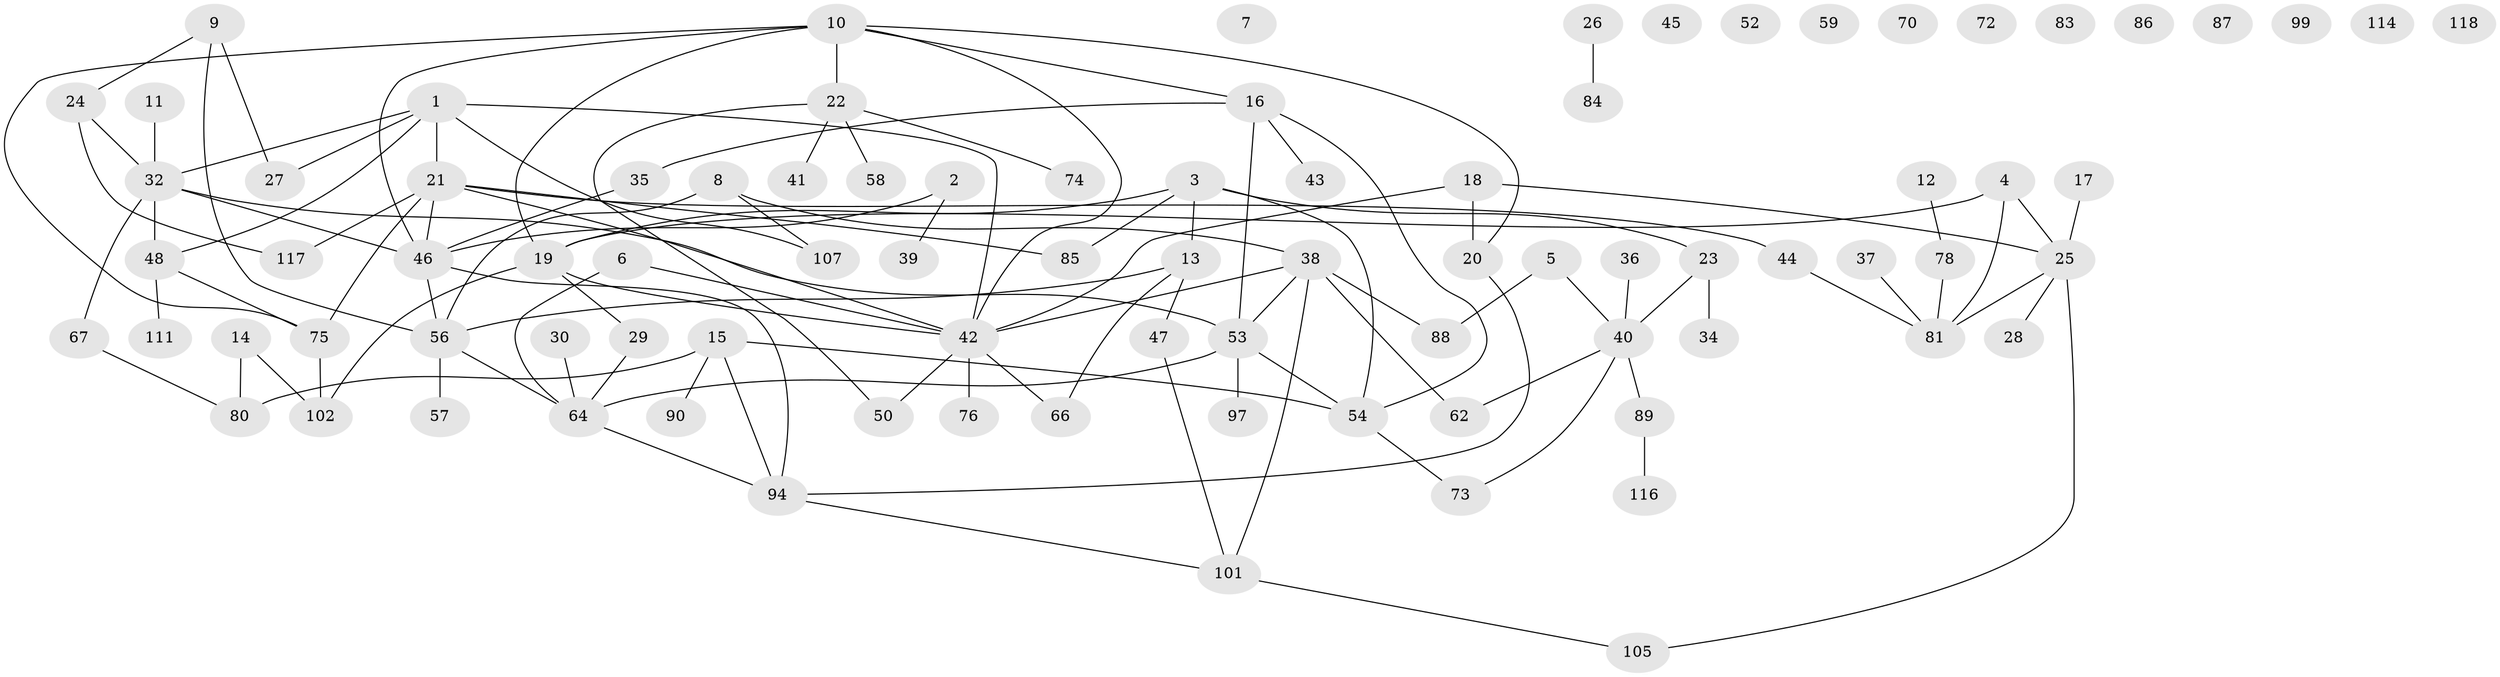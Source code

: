 // original degree distribution, {5: 0.075, 2: 0.25833333333333336, 3: 0.19166666666666668, 0: 0.09166666666666666, 4: 0.10833333333333334, 6: 0.058333333333333334, 1: 0.21666666666666667}
// Generated by graph-tools (version 1.1) at 2025/41/03/06/25 10:41:23]
// undirected, 87 vertices, 113 edges
graph export_dot {
graph [start="1"]
  node [color=gray90,style=filled];
  1 [super="+95"];
  2;
  3 [super="+33"];
  4;
  5;
  6;
  7;
  8 [super="+51"];
  9 [super="+71"];
  10 [super="+31"];
  11;
  12;
  13 [super="+63"];
  14 [super="+98"];
  15;
  16 [super="+106"];
  17;
  18 [super="+60"];
  19 [super="+55"];
  20;
  21 [super="+49"];
  22 [super="+108"];
  23;
  24 [super="+77"];
  25 [super="+93"];
  26;
  27;
  28;
  29;
  30;
  32 [super="+68"];
  34;
  35 [super="+112"];
  36;
  37;
  38;
  39;
  40 [super="+110"];
  41;
  42 [super="+61"];
  43;
  44;
  45;
  46 [super="+65"];
  47;
  48;
  50;
  52 [super="+100"];
  53 [super="+115"];
  54 [super="+104"];
  56 [super="+113"];
  57;
  58;
  59;
  62 [super="+69"];
  64 [super="+103"];
  66;
  67 [super="+79"];
  70;
  72;
  73;
  74;
  75 [super="+91"];
  76;
  78;
  80 [super="+96"];
  81 [super="+82"];
  83;
  84;
  85 [super="+92"];
  86;
  87;
  88;
  89;
  90;
  94 [super="+120"];
  97 [super="+109"];
  99;
  101;
  102;
  105;
  107;
  111 [super="+119"];
  114;
  116;
  117;
  118;
  1 -- 27;
  1 -- 32;
  1 -- 48;
  1 -- 107;
  1 -- 42;
  1 -- 21;
  2 -- 39;
  2 -- 46;
  3 -- 23;
  3 -- 85;
  3 -- 13;
  3 -- 54;
  3 -- 19;
  4 -- 19;
  4 -- 25;
  4 -- 81;
  5 -- 40;
  5 -- 88;
  6 -- 42;
  6 -- 64;
  8 -- 107;
  8 -- 56;
  8 -- 38;
  9 -- 27;
  9 -- 56;
  9 -- 24;
  10 -- 42;
  10 -- 46;
  10 -- 75;
  10 -- 16;
  10 -- 22;
  10 -- 19;
  10 -- 20;
  11 -- 32 [weight=2];
  12 -- 78;
  13 -- 47 [weight=2];
  13 -- 56;
  13 -- 66;
  14 -- 80;
  14 -- 102;
  15 -- 90;
  15 -- 94;
  15 -- 80;
  15 -- 54;
  16 -- 43;
  16 -- 53;
  16 -- 54;
  16 -- 35;
  17 -- 25;
  18 -- 20;
  18 -- 25;
  18 -- 42;
  19 -- 102;
  19 -- 42;
  19 -- 29;
  20 -- 94;
  21 -- 44;
  21 -- 46;
  21 -- 117;
  21 -- 75;
  21 -- 42;
  21 -- 85;
  22 -- 41;
  22 -- 50;
  22 -- 74;
  22 -- 58;
  23 -- 34;
  23 -- 40;
  24 -- 32;
  24 -- 117;
  25 -- 81;
  25 -- 28;
  25 -- 105;
  26 -- 84;
  29 -- 64;
  30 -- 64;
  32 -- 48;
  32 -- 67;
  32 -- 46;
  32 -- 53;
  35 -- 46;
  36 -- 40;
  37 -- 81;
  38 -- 53;
  38 -- 88;
  38 -- 101;
  38 -- 62;
  38 -- 42;
  40 -- 73;
  40 -- 62;
  40 -- 89;
  42 -- 66;
  42 -- 50;
  42 -- 76;
  44 -- 81;
  46 -- 94;
  46 -- 56;
  47 -- 101;
  48 -- 75;
  48 -- 111;
  53 -- 97;
  53 -- 64;
  53 -- 54;
  54 -- 73;
  56 -- 57;
  56 -- 64;
  64 -- 94;
  67 -- 80;
  75 -- 102;
  78 -- 81;
  89 -- 116;
  94 -- 101;
  101 -- 105;
}

